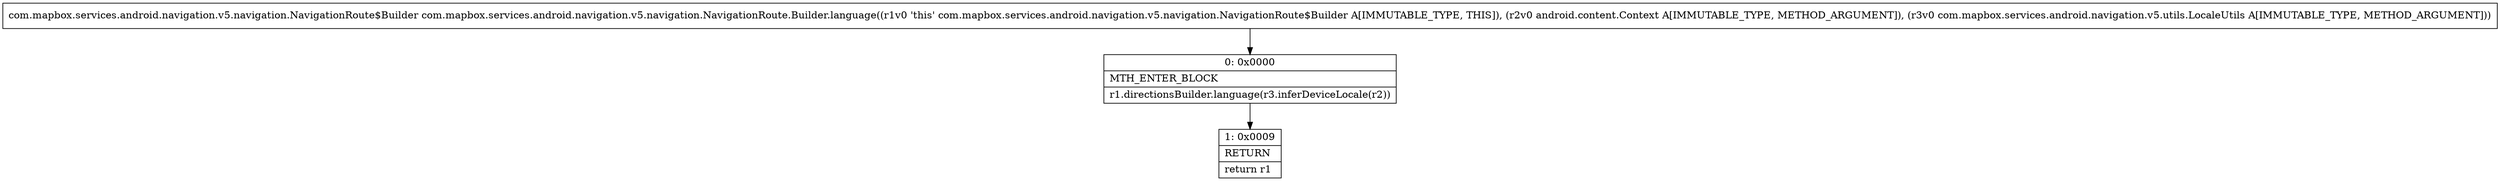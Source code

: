 digraph "CFG forcom.mapbox.services.android.navigation.v5.navigation.NavigationRoute.Builder.language(Landroid\/content\/Context;Lcom\/mapbox\/services\/android\/navigation\/v5\/utils\/LocaleUtils;)Lcom\/mapbox\/services\/android\/navigation\/v5\/navigation\/NavigationRoute$Builder;" {
Node_0 [shape=record,label="{0\:\ 0x0000|MTH_ENTER_BLOCK\l|r1.directionsBuilder.language(r3.inferDeviceLocale(r2))\l}"];
Node_1 [shape=record,label="{1\:\ 0x0009|RETURN\l|return r1\l}"];
MethodNode[shape=record,label="{com.mapbox.services.android.navigation.v5.navigation.NavigationRoute$Builder com.mapbox.services.android.navigation.v5.navigation.NavigationRoute.Builder.language((r1v0 'this' com.mapbox.services.android.navigation.v5.navigation.NavigationRoute$Builder A[IMMUTABLE_TYPE, THIS]), (r2v0 android.content.Context A[IMMUTABLE_TYPE, METHOD_ARGUMENT]), (r3v0 com.mapbox.services.android.navigation.v5.utils.LocaleUtils A[IMMUTABLE_TYPE, METHOD_ARGUMENT])) }"];
MethodNode -> Node_0;
Node_0 -> Node_1;
}

